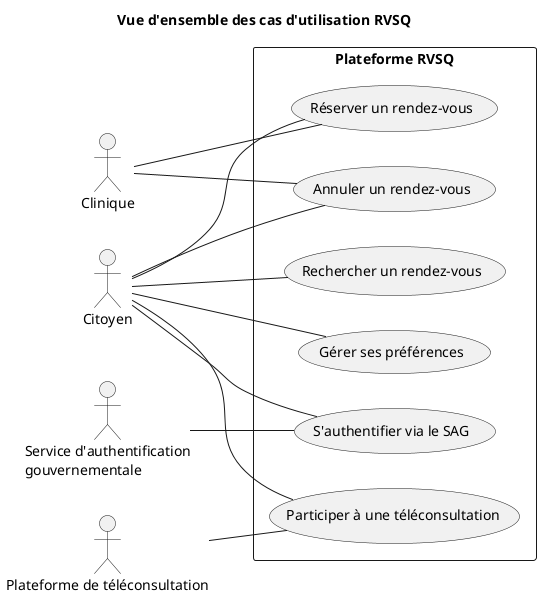 @startuml RVSQ-UC-00_Vue_Ensemble
left to right direction

title Vue d'ensemble des cas d'utilisation RVSQ

actor "Citoyen" as Citoyen
actor "Clinique" as Clinique
actor "Service d'authentification\ngouvernementale" as SAG
actor "Plateforme de téléconsultation" as Tele

rectangle "Plateforme RVSQ" {
  usecase "Rechercher un rendez-vous" as UC_Recherche
  usecase "Réserver un rendez-vous" as UC_Reservation
  usecase "Annuler un rendez-vous" as UC_Annulation
  usecase "Gérer ses préférences" as UC_Preferences
  usecase "S'authentifier via le SAG" as UC_Authentification
  usecase "Participer à une téléconsultation" as UC_Teleconsultation
}

Citoyen -- UC_Recherche
Citoyen -- UC_Reservation
Citoyen -- UC_Annulation
Citoyen -- UC_Preferences
Citoyen -- UC_Authentification
Citoyen -- UC_Teleconsultation

Clinique -- UC_Reservation
Clinique -- UC_Annulation

SAG -- UC_Authentification

Tele -- UC_Teleconsultation

@enduml

